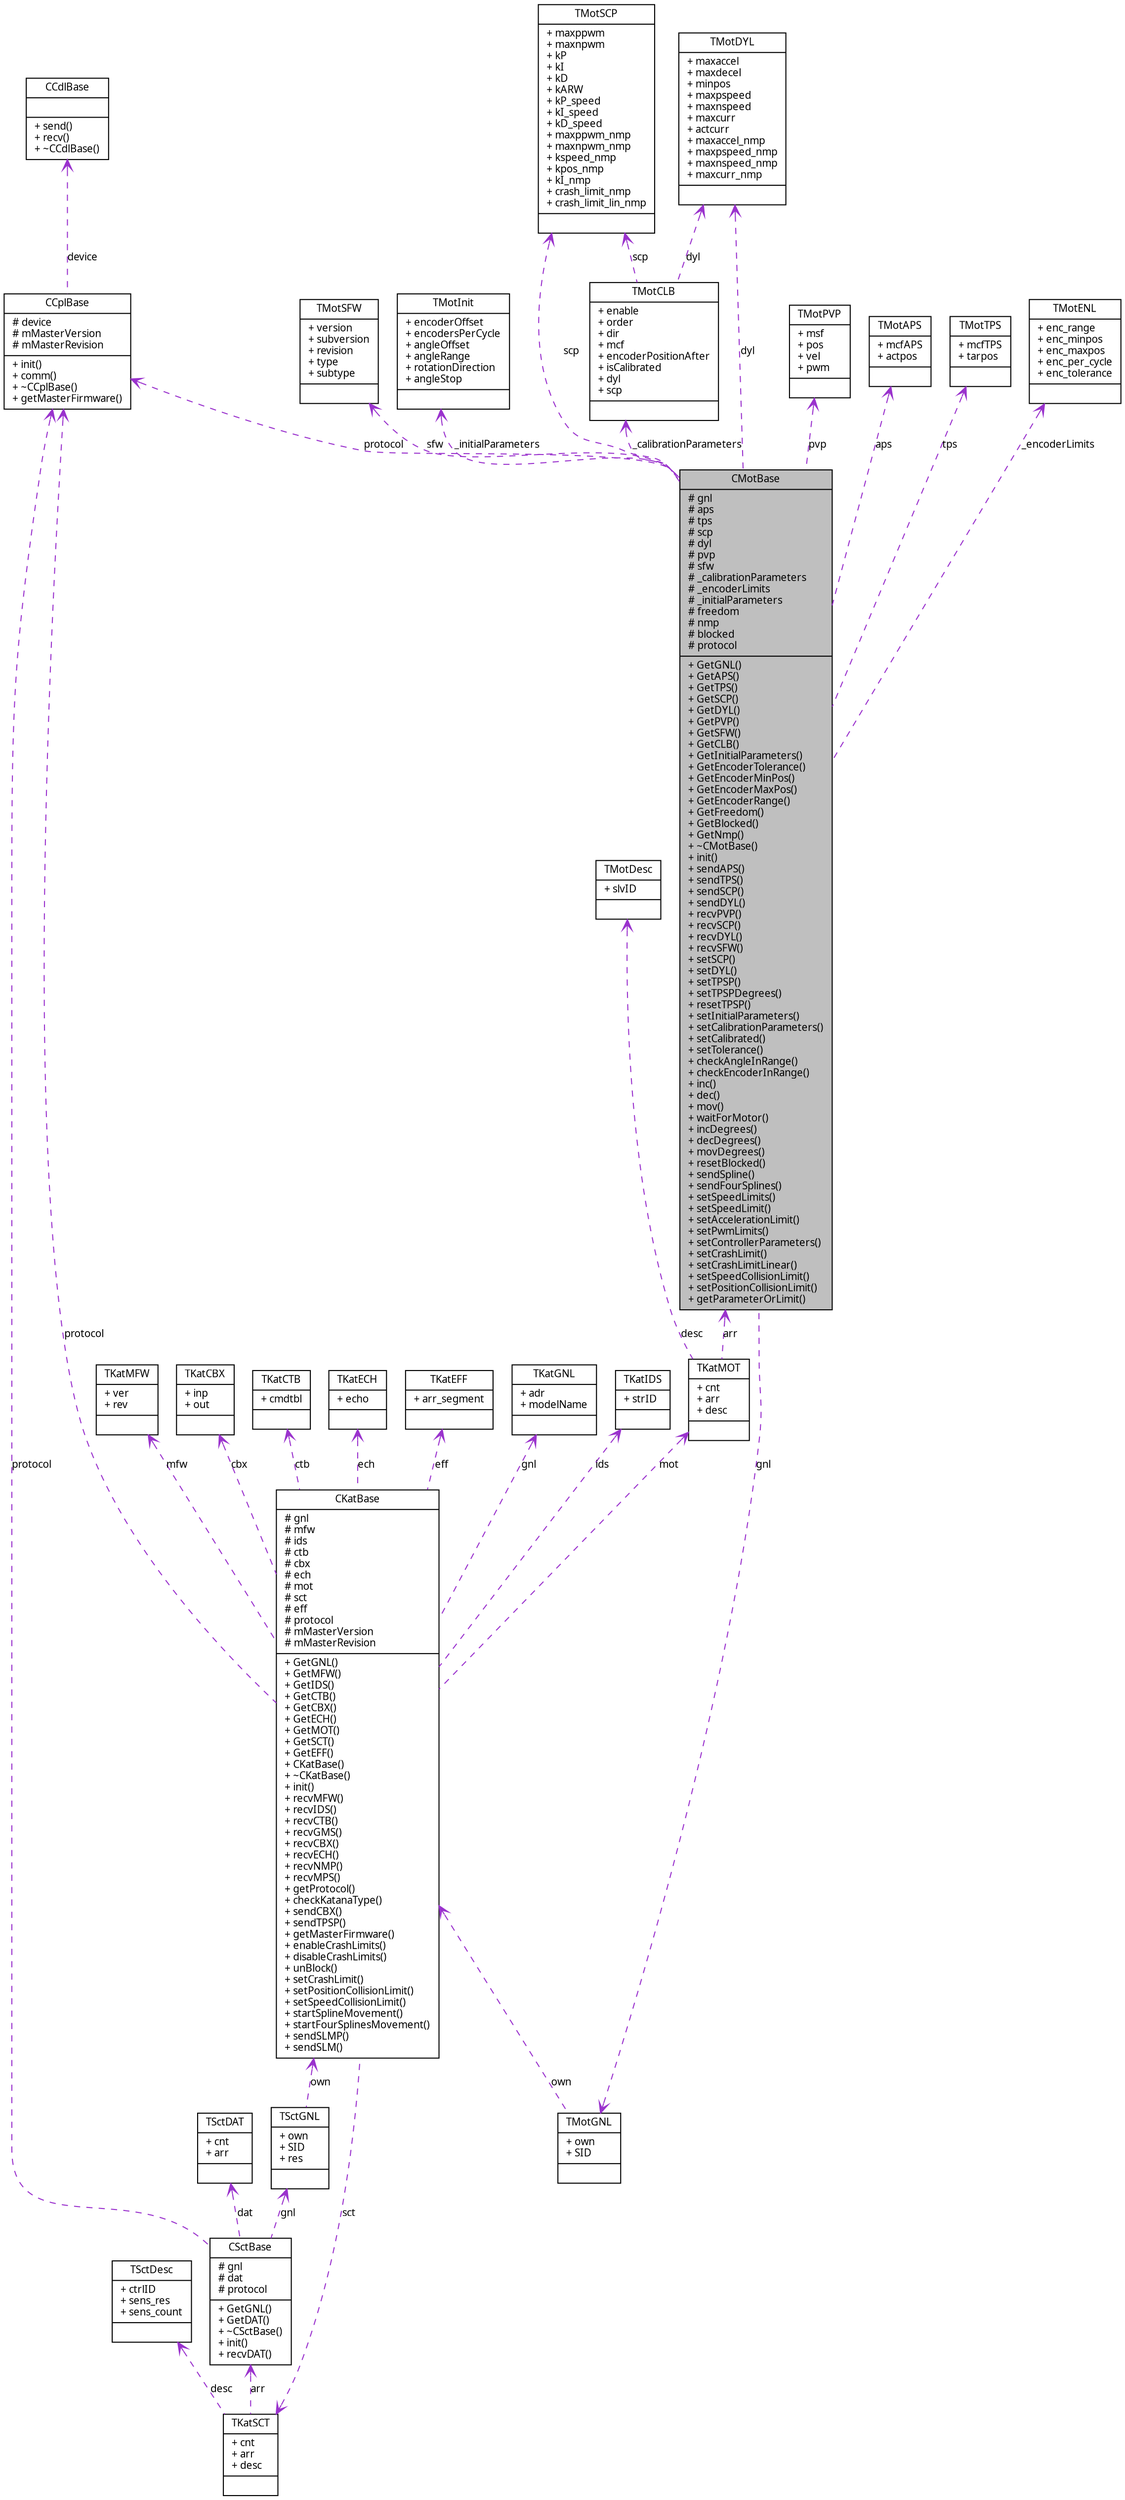 digraph G
{
  edge [fontname="FreeSans.ttf",fontsize=10,labelfontname="FreeSans.ttf",labelfontsize=10];
  node [fontname="FreeSans.ttf",fontsize=10,shape=record];
  Node1 [label="{CMotBase\n|# gnl\l# aps\l# tps\l# scp\l# dyl\l# pvp\l# sfw\l# _calibrationParameters\l# _encoderLimits\l# _initialParameters\l# freedom\l# nmp\l# blocked\l# protocol\l|+ GetGNL()\l+ GetAPS()\l+ GetTPS()\l+ GetSCP()\l+ GetDYL()\l+ GetPVP()\l+ GetSFW()\l+ GetCLB()\l+ GetInitialParameters()\l+ GetEncoderTolerance()\l+ GetEncoderMinPos()\l+ GetEncoderMaxPos()\l+ GetEncoderRange()\l+ GetFreedom()\l+ GetBlocked()\l+ GetNmp()\l+ ~CMotBase()\l+ init()\l+ sendAPS()\l+ sendTPS()\l+ sendSCP()\l+ sendDYL()\l+ recvPVP()\l+ recvSCP()\l+ recvDYL()\l+ recvSFW()\l+ setSCP()\l+ setDYL()\l+ setTPSP()\l+ setTPSPDegrees()\l+ resetTPSP()\l+ setInitialParameters()\l+ setCalibrationParameters()\l+ setCalibrated()\l+ setTolerance()\l+ checkAngleInRange()\l+ checkEncoderInRange()\l+ inc()\l+ dec()\l+ mov()\l+ waitForMotor()\l+ incDegrees()\l+ decDegrees()\l+ movDegrees()\l+ resetBlocked()\l+ sendSpline()\l+ sendFourSplines()\l+ setSpeedLimits()\l+ setSpeedLimit()\l+ setAccelerationLimit()\l+ setPwmLimits()\l+ setControllerParameters()\l+ setCrashLimit()\l+ setCrashLimitLinear()\l+ setSpeedCollisionLimit()\l+ setPositionCollisionLimit()\l+ getParameterOrLimit()\l}",height=0.2,width=0.4,color="black", fillcolor="grey75", style="filled" fontcolor="black"];
  Node2 -> Node1 [dir=back,color="darkorchid3",fontsize=10,style="dashed",label="_encoderLimits",arrowtail="open",fontname="FreeSans.ttf"];
  Node2 [label="{TMotENL\n|+ enc_range\l+ enc_minpos\l+ enc_maxpos\l+ enc_per_cycle\l+ enc_tolerance\l|}",height=0.2,width=0.4,color="black", fillcolor="white", style="filled",URL="$structTMotENL.html",tooltip="[ENL] limits in encoder values (INTERNAL STRUCTURE!)"];
  Node3 -> Node1 [dir=back,color="darkorchid3",fontsize=10,style="dashed",label="sfw",arrowtail="open",fontname="FreeSans.ttf"];
  Node3 [label="{TMotSFW\n|+ version\l+ subversion\l+ revision\l+ type\l+ subtype\l|}",height=0.2,width=0.4,color="black", fillcolor="white", style="filled",URL="$structTMotSFW.html",tooltip="[SFW] slave firmware"];
  Node4 -> Node1 [dir=back,color="darkorchid3",fontsize=10,style="dashed",label="gnl",arrowtail="open",fontname="FreeSans.ttf"];
  Node4 [label="{TMotGNL\n|+ own\l+ SID\l|}",height=0.2,width=0.4,color="black", fillcolor="white", style="filled",URL="$structTMotGNL.html",tooltip="[GNL] motor generals"];
  Node5 -> Node4 [dir=back,color="darkorchid3",fontsize=10,style="dashed",label="own",arrowtail="open",fontname="FreeSans.ttf"];
  Node5 [label="{CKatBase\n|# gnl\l# mfw\l# ids\l# ctb\l# cbx\l# ech\l# mot\l# sct\l# eff\l# protocol\l# mMasterVersion\l# mMasterRevision\l|+ GetGNL()\l+ GetMFW()\l+ GetIDS()\l+ GetCTB()\l+ GetCBX()\l+ GetECH()\l+ GetMOT()\l+ GetSCT()\l+ GetEFF()\l+ CKatBase()\l+ ~CKatBase()\l+ init()\l+ recvMFW()\l+ recvIDS()\l+ recvCTB()\l+ recvGMS()\l+ recvCBX()\l+ recvECH()\l+ recvNMP()\l+ recvMPS()\l+ getProtocol()\l+ checkKatanaType()\l+ sendCBX()\l+ sendTPSP()\l+ getMasterFirmware()\l+ enableCrashLimits()\l+ disableCrashLimits()\l+ unBlock()\l+ setCrashLimit()\l+ setPositionCollisionLimit()\l+ setSpeedCollisionLimit()\l+ startSplineMovement()\l+ startFourSplinesMovement()\l+ sendSLMP()\l+ sendSLM()\l}",height=0.2,width=0.4,color="black", fillcolor="white", style="filled",URL="$classCKatBase.html",tooltip="Base Katana class."];
  Node6 -> Node5 [dir=back,color="darkorchid3",fontsize=10,style="dashed",label="mfw",arrowtail="open",fontname="FreeSans.ttf"];
  Node6 [label="{TKatMFW\n|+ ver\l+ rev\l|}",height=0.2,width=0.4,color="black", fillcolor="white", style="filled",URL="$structTKatMFW.html",tooltip="[MFW] master firmware version/revision number"];
  Node7 -> Node5 [dir=back,color="darkorchid3",fontsize=10,style="dashed",label="cbx",arrowtail="open",fontname="FreeSans.ttf"];
  Node7 [label="{TKatCBX\n|+ inp\l+ out\l|}",height=0.2,width=0.4,color="black", fillcolor="white", style="filled",URL="$structTKatCBX.html",tooltip="[CBX] connector box"];
  Node8 -> Node5 [dir=back,color="darkorchid3",fontsize=10,style="dashed",label="sct",arrowtail="open",fontname="FreeSans.ttf"];
  Node8 [label="{TKatSCT\n|+ cnt\l+ arr\l+ desc\l|}",height=0.2,width=0.4,color="black", fillcolor="white", style="filled",URL="$structTKatSCT.html",tooltip="[SCT] every sens ctrl&#39;s attributes"];
  Node9 -> Node8 [dir=back,color="darkorchid3",fontsize=10,style="dashed",label="desc",arrowtail="open",fontname="FreeSans.ttf"];
  Node9 [label="{TSctDesc\n|+ ctrlID\l+ sens_res\l+ sens_count\l|}",height=0.2,width=0.4,color="black", fillcolor="white", style="filled",URL="$structTSctDesc.html",tooltip="sensor controller description (partly)"];
  Node10 -> Node8 [dir=back,color="darkorchid3",fontsize=10,style="dashed",label="arr",arrowtail="open",fontname="FreeSans.ttf"];
  Node10 [label="{CSctBase\n|# gnl\l# dat\l# protocol\l|+ GetGNL()\l+ GetDAT()\l+ ~CSctBase()\l+ init()\l+ recvDAT()\l}",height=0.2,width=0.4,color="black", fillcolor="white", style="filled",URL="$classCSctBase.html",tooltip="Sensor Controller class."];
  Node11 -> Node10 [dir=back,color="darkorchid3",fontsize=10,style="dashed",label="gnl",arrowtail="open",fontname="FreeSans.ttf"];
  Node11 [label="{TSctGNL\n|+ own\l+ SID\l+ res\l|}",height=0.2,width=0.4,color="black", fillcolor="white", style="filled",URL="$structTSctGNL.html",tooltip="[GNL] controller generals"];
  Node5 -> Node11 [dir=back,color="darkorchid3",fontsize=10,style="dashed",label="own",arrowtail="open",fontname="FreeSans.ttf"];
  Node12 -> Node10 [dir=back,color="darkorchid3",fontsize=10,style="dashed",label="dat",arrowtail="open",fontname="FreeSans.ttf"];
  Node12 [label="{TSctDAT\n|+ cnt\l+ arr\l|}",height=0.2,width=0.4,color="black", fillcolor="white", style="filled",URL="$structTSctDAT.html",tooltip="[DAT] sensor data"];
  Node13 -> Node10 [dir=back,color="darkorchid3",fontsize=10,style="dashed",label="protocol",arrowtail="open",fontname="FreeSans.ttf"];
  Node13 [label="{CCplBase\n|# device\l# mMasterVersion\l# mMasterRevision\l|+ init()\l+ comm()\l+ ~CCplBase()\l+ getMasterFirmware()\l}",height=0.2,width=0.4,color="black", fillcolor="white", style="filled",URL="$classCCplBase.html",tooltip="Abstract base class for protocol definiton."];
  Node14 -> Node13 [dir=back,color="darkorchid3",fontsize=10,style="dashed",label="device",arrowtail="open",fontname="FreeSans.ttf"];
  Node14 [label="{CCdlBase\n||+ send()\l+ recv()\l+ ~CCdlBase()\l}",height=0.2,width=0.4,color="black", fillcolor="white", style="filled",URL="$classCCdlBase.html",tooltip="Abstract base class for devices."];
  Node15 -> Node5 [dir=back,color="darkorchid3",fontsize=10,style="dashed",label="ctb",arrowtail="open",fontname="FreeSans.ttf"];
  Node15 [label="{TKatCTB\n|+ cmdtbl\l|}",height=0.2,width=0.4,color="black", fillcolor="white", style="filled",URL="$structTKatCTB.html",tooltip="[CTB] command table defined in the firmware"];
  Node16 -> Node5 [dir=back,color="darkorchid3",fontsize=10,style="dashed",label="ech",arrowtail="open",fontname="FreeSans.ttf"];
  Node16 [label="{TKatECH\n|+ echo\l|}",height=0.2,width=0.4,color="black", fillcolor="white", style="filled",URL="$structTKatECH.html",tooltip="[ECH] echo"];
  Node17 -> Node5 [dir=back,color="darkorchid3",fontsize=10,style="dashed",label="eff",arrowtail="open",fontname="FreeSans.ttf"];
  Node17 [label="{TKatEFF\n|+ arr_segment\l|}",height=0.2,width=0.4,color="black", fillcolor="white", style="filled",URL="$structTKatEFF.html",tooltip="Inverse Kinematics structure of the endeffektor."];
  Node18 -> Node5 [dir=back,color="darkorchid3",fontsize=10,style="dashed",label="gnl",arrowtail="open",fontname="FreeSans.ttf"];
  Node18 [label="{TKatGNL\n|+ adr\l+ modelName\l|}",height=0.2,width=0.4,color="black", fillcolor="white", style="filled",URL="$structTKatGNL.html",tooltip="[GNL] general robot attributes"];
  Node19 -> Node5 [dir=back,color="darkorchid3",fontsize=10,style="dashed",label="mot",arrowtail="open",fontname="FreeSans.ttf"];
  Node19 [label="{TKatMOT\n|+ cnt\l+ arr\l+ desc\l|}",height=0.2,width=0.4,color="black", fillcolor="white", style="filled",URL="$structTKatMOT.html",tooltip="[MOT] every motor&#39;s attributes"];
  Node20 -> Node19 [dir=back,color="darkorchid3",fontsize=10,style="dashed",label="desc",arrowtail="open",fontname="FreeSans.ttf"];
  Node20 [label="{TMotDesc\n|+ slvID\l|}",height=0.2,width=0.4,color="black", fillcolor="white", style="filled",URL="$structTMotDesc.html",tooltip="motor description (partly)"];
  Node1 -> Node19 [dir=back,color="darkorchid3",fontsize=10,style="dashed",label="arr",arrowtail="open",fontname="FreeSans.ttf"];
  Node21 -> Node5 [dir=back,color="darkorchid3",fontsize=10,style="dashed",label="ids",arrowtail="open",fontname="FreeSans.ttf"];
  Node21 [label="{TKatIDS\n|+ strID\l|}",height=0.2,width=0.4,color="black", fillcolor="white", style="filled",URL="$structTKatIDS.html",tooltip="[IDS] identification string"];
  Node13 -> Node5 [dir=back,color="darkorchid3",fontsize=10,style="dashed",label="protocol",arrowtail="open",fontname="FreeSans.ttf"];
  Node22 -> Node1 [dir=back,color="darkorchid3",fontsize=10,style="dashed",label="_initialParameters",arrowtail="open",fontname="FreeSans.ttf"];
  Node22 [label="{TMotInit\n|+ encoderOffset\l+ encodersPerCycle\l+ angleOffset\l+ angleRange\l+ rotationDirection\l+ angleStop\l|}",height=0.2,width=0.4,color="black", fillcolor="white", style="filled",URL="$structTMotInit.html",tooltip="Initial motor parameters."];
  Node23 -> Node1 [dir=back,color="darkorchid3",fontsize=10,style="dashed",label="_calibrationParameters",arrowtail="open",fontname="FreeSans.ttf"];
  Node23 [label="{TMotCLB\n|+ enable\l+ order\l+ dir\l+ mcf\l+ encoderPositionAfter\l+ isCalibrated\l+ dyl\l+ scp\l|}",height=0.2,width=0.4,color="black", fillcolor="white", style="filled",URL="$structTMotCLB.html",tooltip="Calibration structure for single motors."];
  Node24 -> Node23 [dir=back,color="darkorchid3",fontsize=10,style="dashed",label="scp",arrowtail="open",fontname="FreeSans.ttf"];
  Node24 [label="{TMotSCP\n|+ maxppwm\l+ maxnpwm\l+ kP\l+ kI\l+ kD\l+ kARW\l+ kP_speed\l+ kI_speed\l+ kD_speed\l+ maxppwm_nmp\l+ maxnpwm_nmp\l+ kspeed_nmp\l+ kpos_nmp\l+ kI_nmp\l+ crash_limit_nmp\l+ crash_limit_lin_nmp\l|}",height=0.2,width=0.4,color="black", fillcolor="white", style="filled",URL="$structTMotSCP.html",tooltip="[SCP] static controller parameters"];
  Node25 -> Node23 [dir=back,color="darkorchid3",fontsize=10,style="dashed",label="dyl",arrowtail="open",fontname="FreeSans.ttf"];
  Node25 [label="{TMotDYL\n|+ maxaccel\l+ maxdecel\l+ minpos\l+ maxpspeed\l+ maxnspeed\l+ maxcurr\l+ actcurr\l+ maxaccel_nmp\l+ maxpspeed_nmp\l+ maxnspeed_nmp\l+ maxcurr_nmp\l|}",height=0.2,width=0.4,color="black", fillcolor="white", style="filled",URL="$structTMotDYL.html",tooltip="[DYL] dynamic limits"];
  Node26 -> Node1 [dir=back,color="darkorchid3",fontsize=10,style="dashed",label="pvp",arrowtail="open",fontname="FreeSans.ttf"];
  Node26 [label="{TMotPVP\n|+ msf\l+ pos\l+ vel\l+ pwm\l|}",height=0.2,width=0.4,color="black", fillcolor="white", style="filled",URL="$structTMotPVP.html",tooltip="[PVP] position, velocity, pulse width modulation"];
  Node27 -> Node1 [dir=back,color="darkorchid3",fontsize=10,style="dashed",label="aps",arrowtail="open",fontname="FreeSans.ttf"];
  Node27 [label="{TMotAPS\n|+ mcfAPS\l+ actpos\l|}",height=0.2,width=0.4,color="black", fillcolor="white", style="filled",URL="$structTMotAPS.html",tooltip="[APS] actual position"];
  Node24 -> Node1 [dir=back,color="darkorchid3",fontsize=10,style="dashed",label="scp",arrowtail="open",fontname="FreeSans.ttf"];
  Node28 -> Node1 [dir=back,color="darkorchid3",fontsize=10,style="dashed",label="tps",arrowtail="open",fontname="FreeSans.ttf"];
  Node28 [label="{TMotTPS\n|+ mcfTPS\l+ tarpos\l|}",height=0.2,width=0.4,color="black", fillcolor="white", style="filled",URL="$structTMotTPS.html",tooltip="[TPS] target position"];
  Node13 -> Node1 [dir=back,color="darkorchid3",fontsize=10,style="dashed",label="protocol",arrowtail="open",fontname="FreeSans.ttf"];
  Node25 -> Node1 [dir=back,color="darkorchid3",fontsize=10,style="dashed",label="dyl",arrowtail="open",fontname="FreeSans.ttf"];
}
